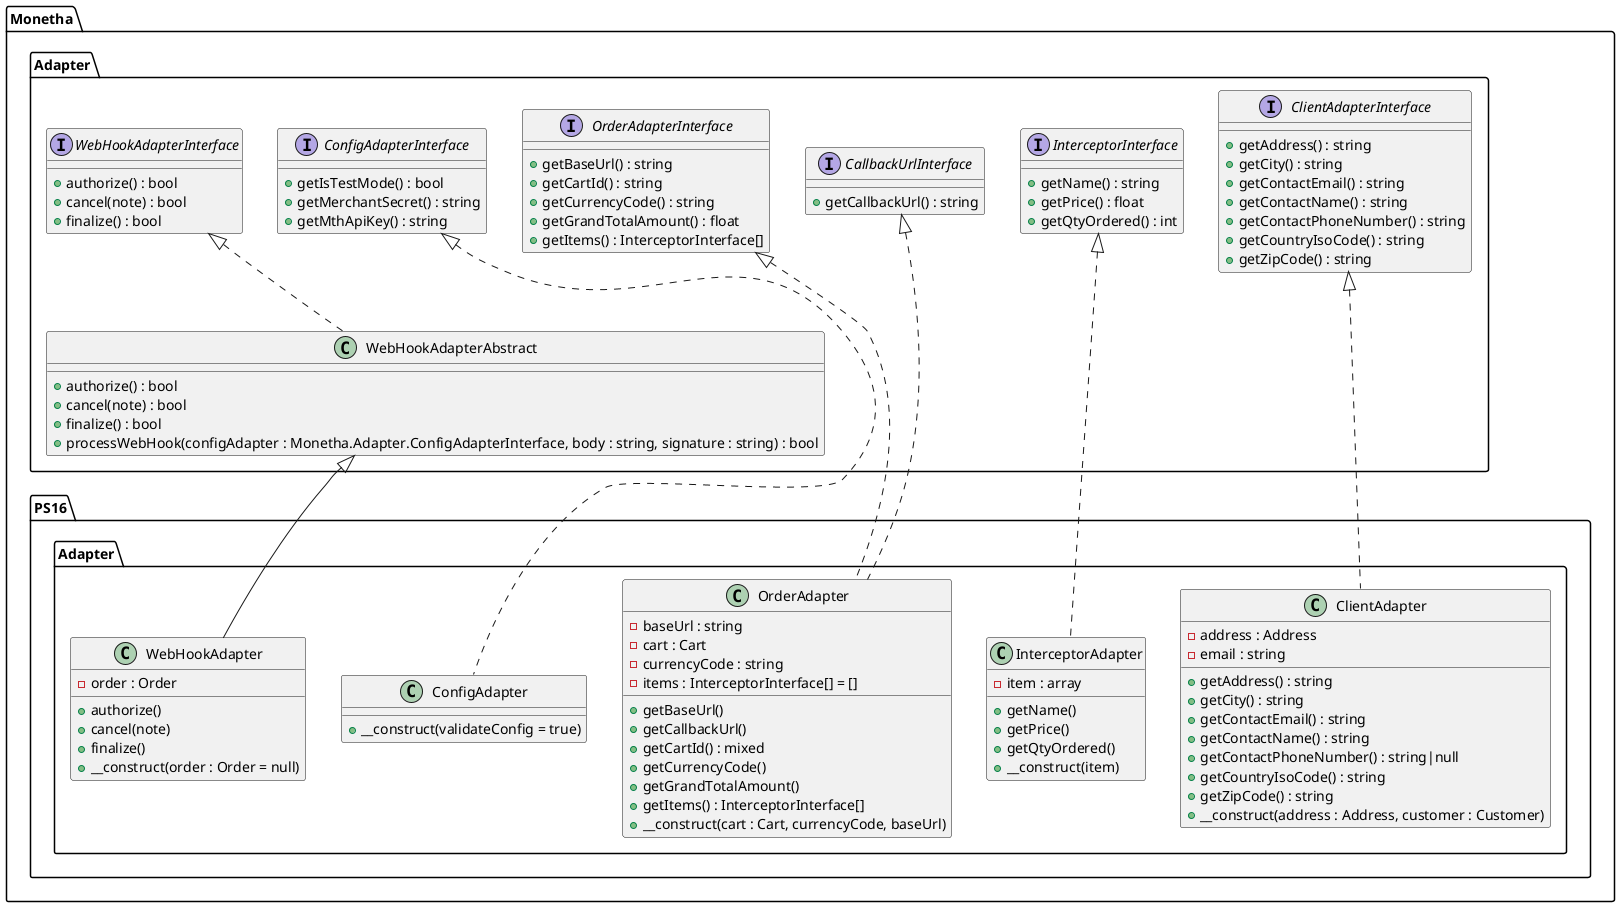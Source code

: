 @startumlinterface Monetha.Adapter.ConfigAdapterInterface {    +getIsTestMode() : bool    +getMerchantSecret() : string    +getMthApiKey() : string}class Monetha.PS16.Adapter.ConfigAdapter {    +__construct(validateConfig = true)}class Monetha.PS16.Adapter.ConfigAdapter implements Monetha.Adapter.ConfigAdapterInterfaceinterface Monetha.Adapter.OrderAdapterInterface {    +getBaseUrl() : string    +getCartId() : string    +getCurrencyCode() : string    +getGrandTotalAmount() : float    +getItems() : InterceptorInterface[]}class Monetha.PS16.Adapter.OrderAdapter {    -baseUrl : string    -cart : Cart    -currencyCode : string    -items : InterceptorInterface[] = []    +getBaseUrl()    +getCallbackUrl()    +getCartId() : mixed    +getCurrencyCode()    +getGrandTotalAmount()    +getItems() : InterceptorInterface[]    +__construct(cart : Cart, currencyCode, baseUrl)}class Monetha.PS16.Adapter.OrderAdapter implements Monetha.Adapter.OrderAdapterInterfaceclass Monetha.PS16.Adapter.OrderAdapter implements Monetha.Adapter.CallbackUrlInterfaceinterface Monetha.Adapter.InterceptorInterface {    +getName() : string    +getPrice() : float    +getQtyOrdered() : int}class Monetha.PS16.Adapter.InterceptorAdapter {    -item : array    +getName()    +getPrice()    +getQtyOrdered()    +__construct(item)}class Monetha.PS16.Adapter.InterceptorAdapter implements Monetha.Adapter.InterceptorInterfaceinterface Monetha.Adapter.CallbackUrlInterface {    +getCallbackUrl() : string}interface Monetha.Adapter.ClientAdapterInterface {    +getAddress() : string    +getCity() : string    +getContactEmail() : string    +getContactName() : string    +getContactPhoneNumber() : string    +getCountryIsoCode() : string    +getZipCode() : string}class Monetha.PS16.Adapter.ClientAdapter {    -address : Address    -email : string    +getAddress() : string    +getCity() : string    +getContactEmail() : string    +getContactName() : string    +getContactPhoneNumber() : string|null    +getCountryIsoCode() : string    +getZipCode() : string    +__construct(address : Address, customer : Customer)}class Monetha.PS16.Adapter.ClientAdapter implements Monetha.Adapter.ClientAdapterInterfaceinterface Monetha.Adapter.WebHookAdapterInterface {    +authorize() : bool    +cancel(note) : bool    +finalize() : bool}class Monetha.PS16.Adapter.WebHookAdapter {    -order : Order    +authorize()    +cancel(note)    +finalize()    +__construct(order : Order = null)}class Monetha.PS16.Adapter.WebHookAdapter extends Monetha.Adapter.WebHookAdapterAbstractabstract class Monetha.Adapter.WebHookAdapterAbstract {    +authorize() : bool    +cancel(note) : bool    +finalize() : bool    +processWebHook(configAdapter : Monetha.Adapter.ConfigAdapterInterface, body : string, signature : string) : bool}class Monetha.Adapter.WebHookAdapterAbstract implements Monetha.Adapter.WebHookAdapterInterface@enduml